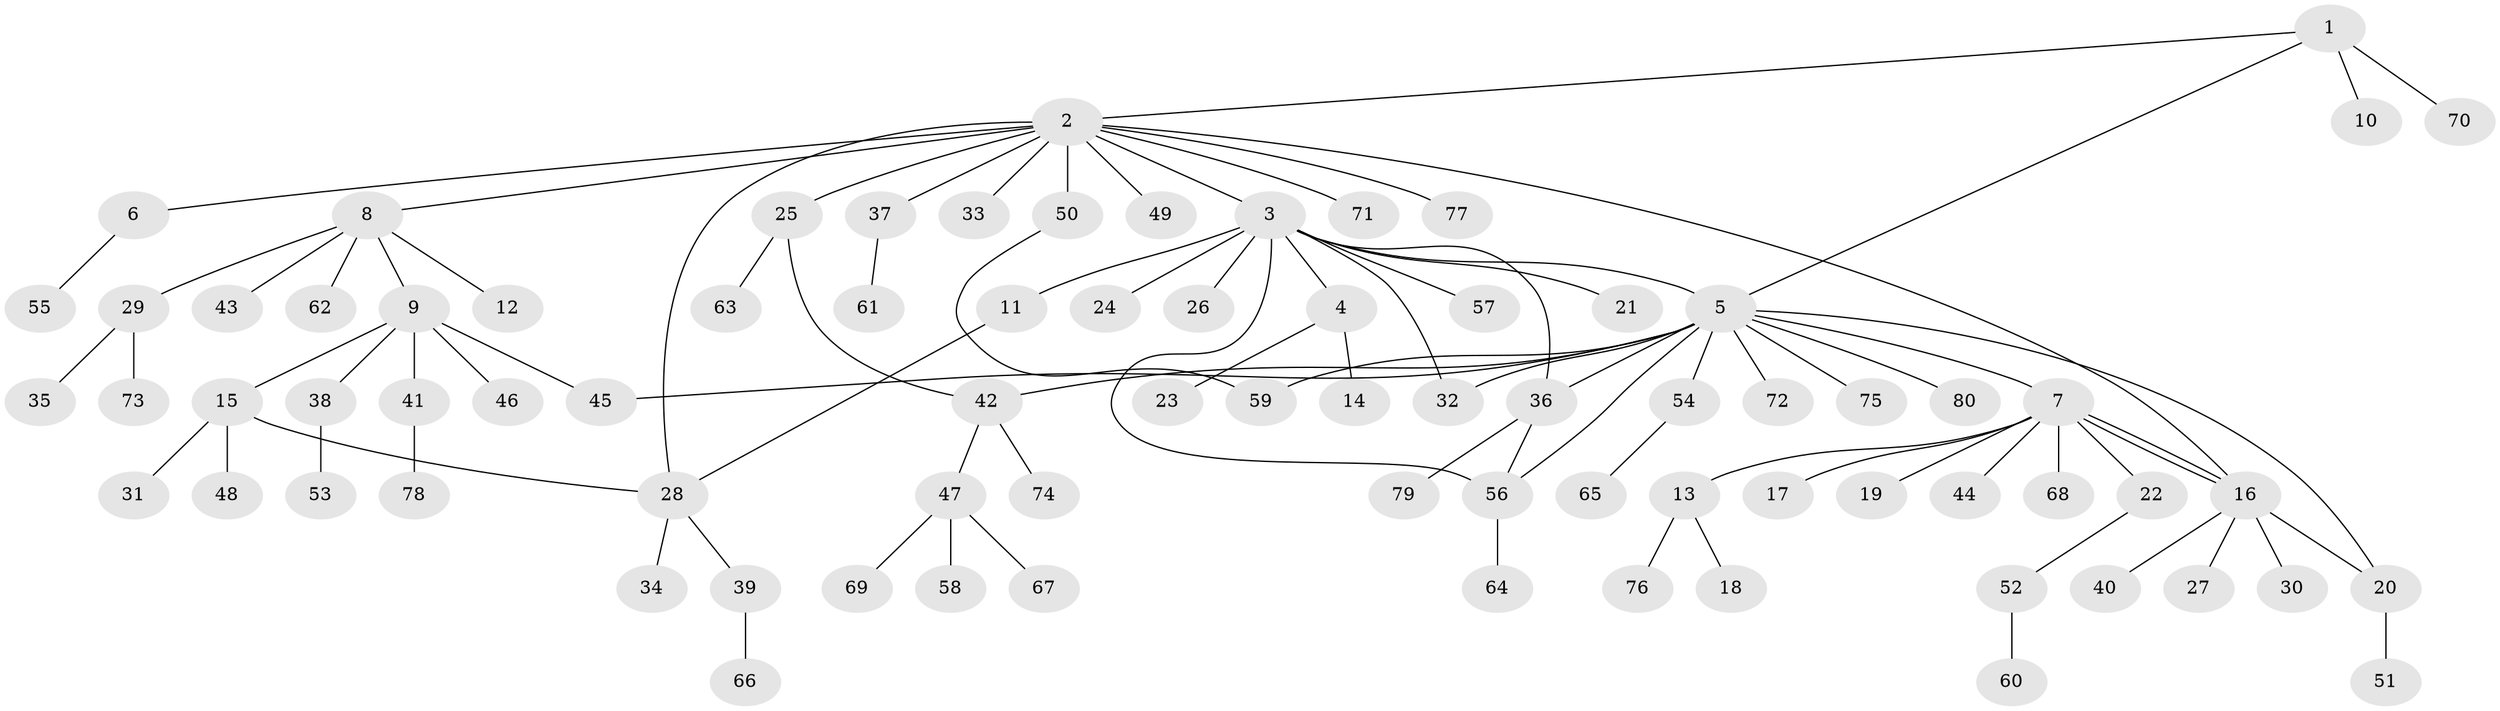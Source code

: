 // Generated by graph-tools (version 1.1) at 2025/49/03/09/25 03:49:50]
// undirected, 80 vertices, 92 edges
graph export_dot {
graph [start="1"]
  node [color=gray90,style=filled];
  1;
  2;
  3;
  4;
  5;
  6;
  7;
  8;
  9;
  10;
  11;
  12;
  13;
  14;
  15;
  16;
  17;
  18;
  19;
  20;
  21;
  22;
  23;
  24;
  25;
  26;
  27;
  28;
  29;
  30;
  31;
  32;
  33;
  34;
  35;
  36;
  37;
  38;
  39;
  40;
  41;
  42;
  43;
  44;
  45;
  46;
  47;
  48;
  49;
  50;
  51;
  52;
  53;
  54;
  55;
  56;
  57;
  58;
  59;
  60;
  61;
  62;
  63;
  64;
  65;
  66;
  67;
  68;
  69;
  70;
  71;
  72;
  73;
  74;
  75;
  76;
  77;
  78;
  79;
  80;
  1 -- 2;
  1 -- 5;
  1 -- 10;
  1 -- 70;
  2 -- 3;
  2 -- 6;
  2 -- 8;
  2 -- 16;
  2 -- 25;
  2 -- 28;
  2 -- 33;
  2 -- 37;
  2 -- 49;
  2 -- 50;
  2 -- 71;
  2 -- 77;
  3 -- 4;
  3 -- 5;
  3 -- 11;
  3 -- 21;
  3 -- 24;
  3 -- 26;
  3 -- 32;
  3 -- 36;
  3 -- 56;
  3 -- 57;
  4 -- 14;
  4 -- 23;
  5 -- 7;
  5 -- 20;
  5 -- 32;
  5 -- 36;
  5 -- 42;
  5 -- 45;
  5 -- 54;
  5 -- 56;
  5 -- 59;
  5 -- 72;
  5 -- 75;
  5 -- 80;
  6 -- 55;
  7 -- 13;
  7 -- 16;
  7 -- 16;
  7 -- 17;
  7 -- 19;
  7 -- 22;
  7 -- 44;
  7 -- 68;
  8 -- 9;
  8 -- 12;
  8 -- 29;
  8 -- 43;
  8 -- 62;
  9 -- 15;
  9 -- 38;
  9 -- 41;
  9 -- 45;
  9 -- 46;
  11 -- 28;
  13 -- 18;
  13 -- 76;
  15 -- 28;
  15 -- 31;
  15 -- 48;
  16 -- 20;
  16 -- 27;
  16 -- 30;
  16 -- 40;
  20 -- 51;
  22 -- 52;
  25 -- 42;
  25 -- 63;
  28 -- 34;
  28 -- 39;
  29 -- 35;
  29 -- 73;
  36 -- 56;
  36 -- 79;
  37 -- 61;
  38 -- 53;
  39 -- 66;
  41 -- 78;
  42 -- 47;
  42 -- 74;
  47 -- 58;
  47 -- 67;
  47 -- 69;
  50 -- 59;
  52 -- 60;
  54 -- 65;
  56 -- 64;
}
